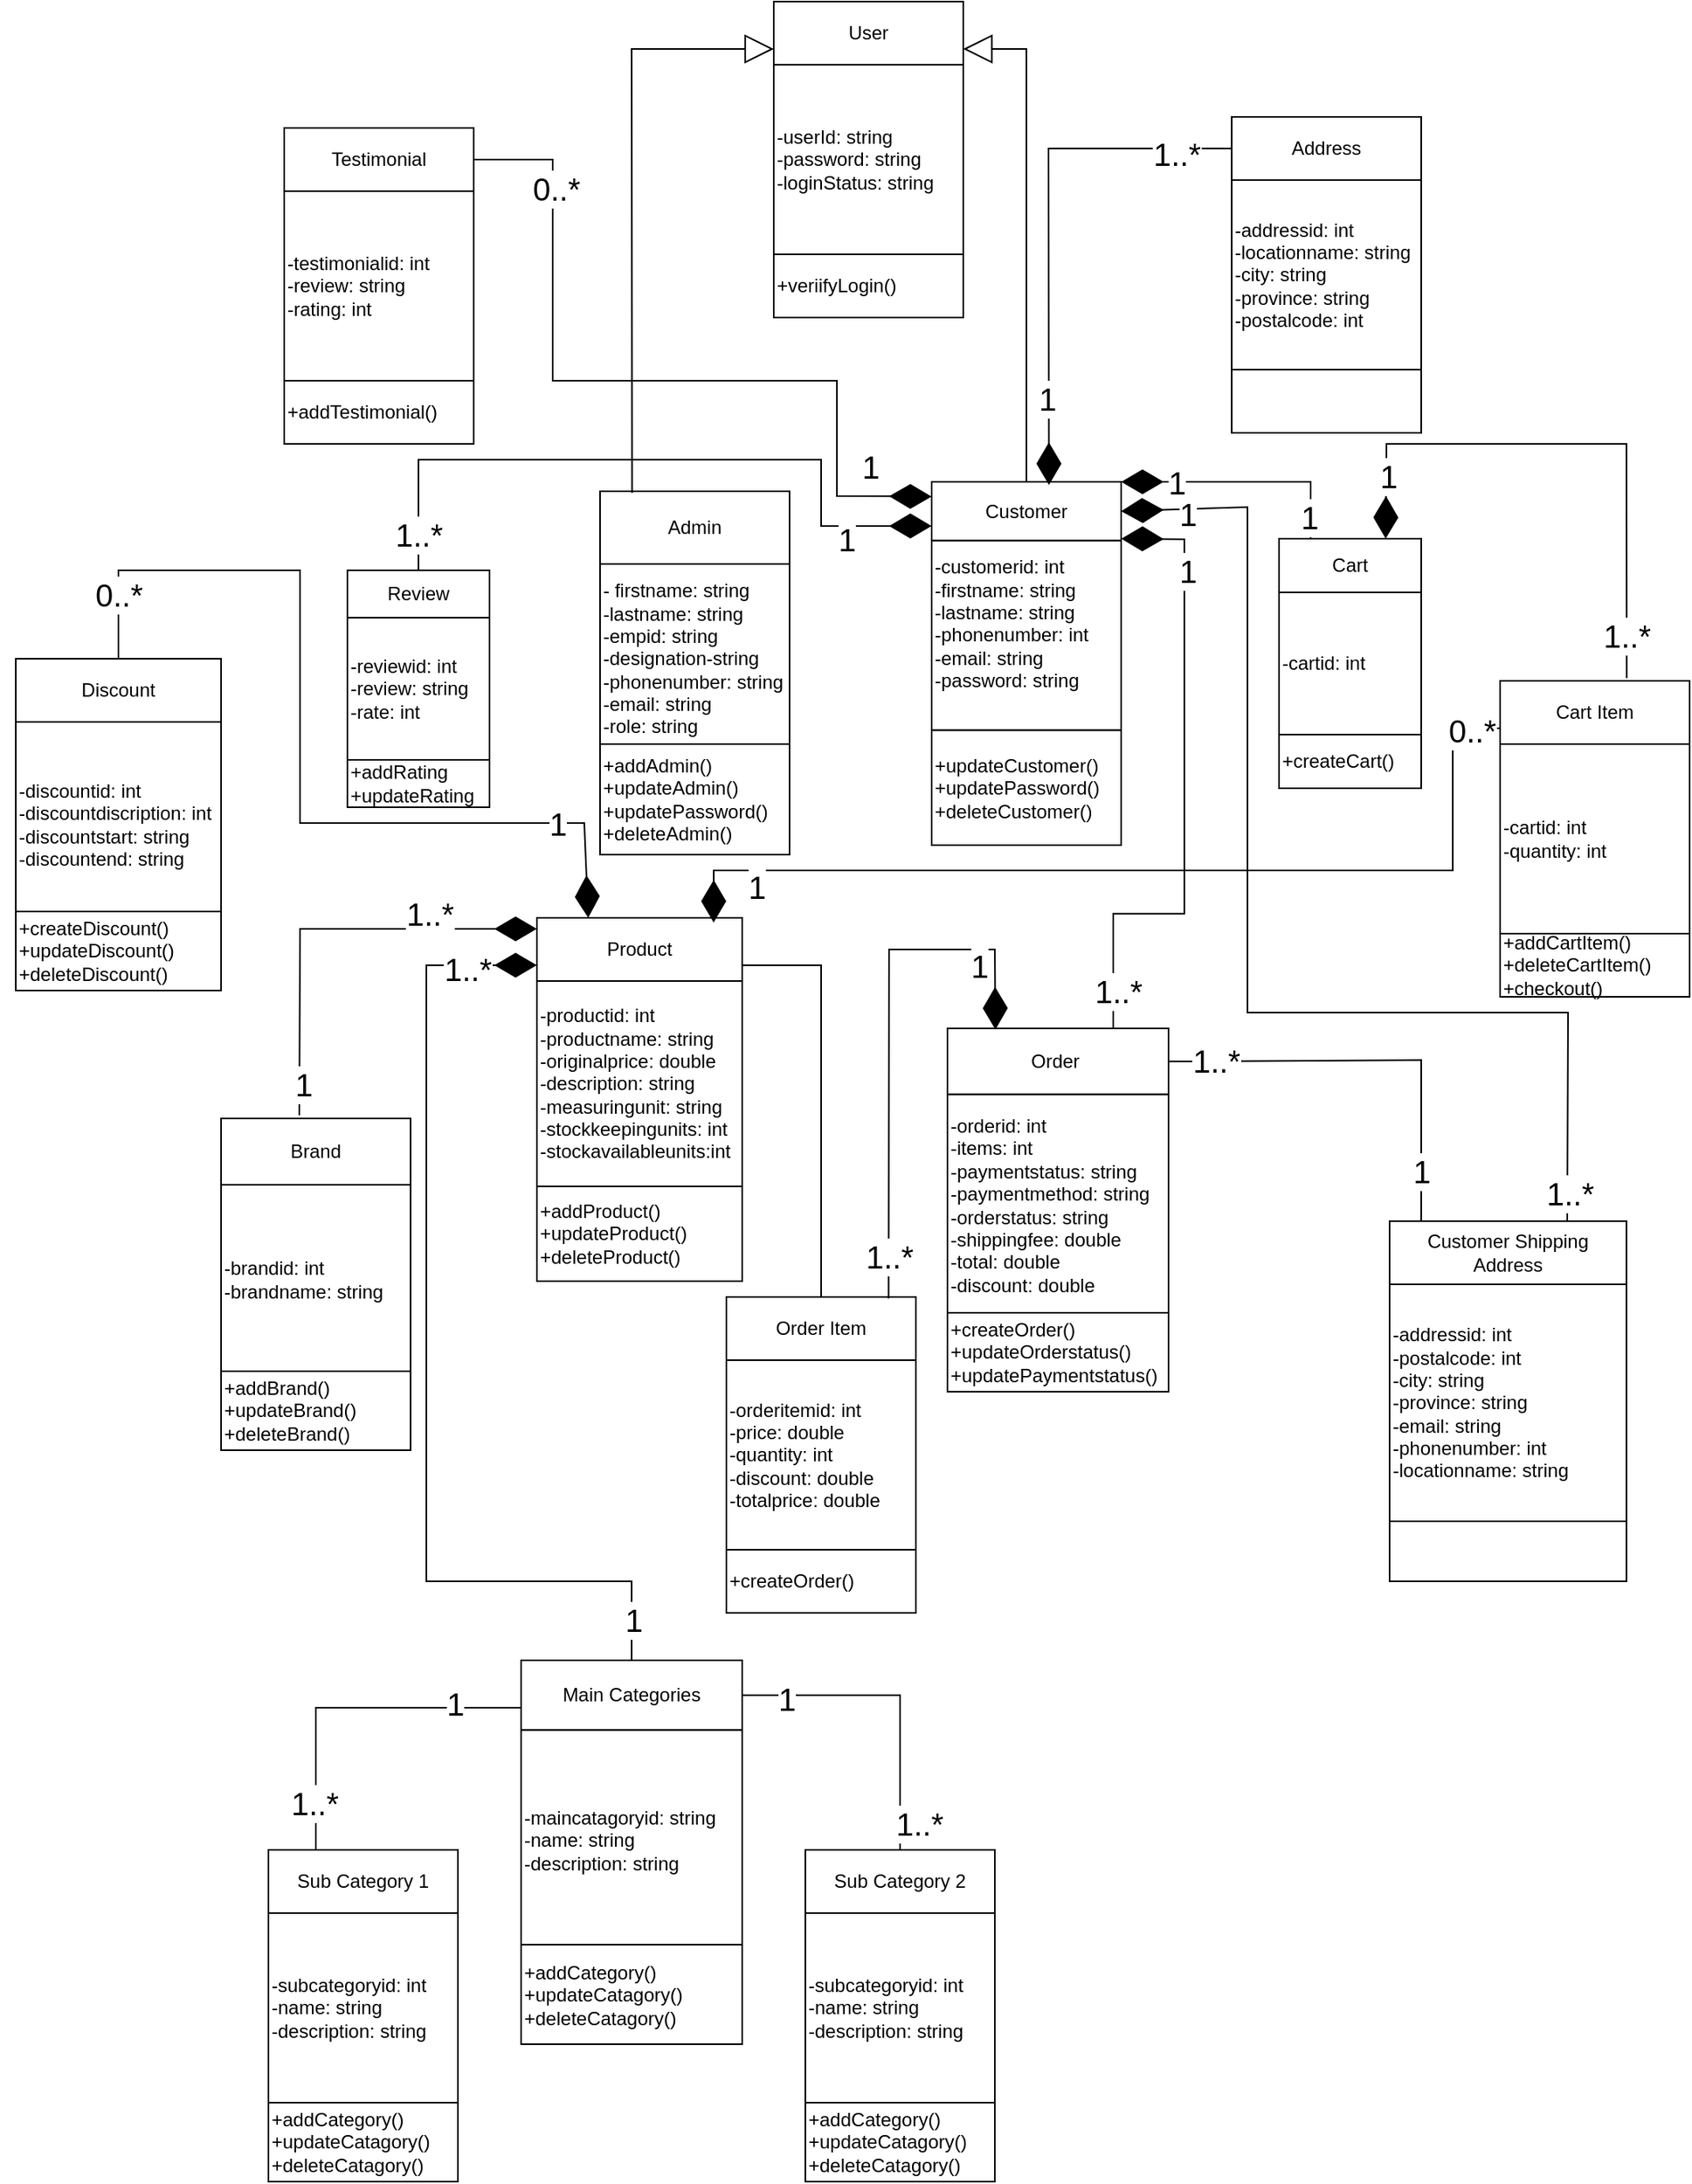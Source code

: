 <mxfile version="22.1.16" type="github">
  <diagram name="Page-1" id="pbrUZyzqcryHm647Kj-w">
    <mxGraphModel dx="2625" dy="1393" grid="1" gridSize="10" guides="1" tooltips="1" connect="1" arrows="1" fold="1" page="1" pageScale="1" pageWidth="1169" pageHeight="827" math="0" shadow="0">
      <root>
        <mxCell id="0" />
        <mxCell id="1" parent="0" />
        <mxCell id="W5Dr0Cx-YYXMBpmSqF3a-5" value="" style="group" parent="1" vertex="1" connectable="0">
          <mxGeometry x="430" y="430" width="120" height="230" as="geometry" />
        </mxCell>
        <mxCell id="W5Dr0Cx-YYXMBpmSqF3a-6" value="&lt;span style=&quot;background-color: initial;&quot;&gt;- firstname: string&lt;/span&gt;&lt;br&gt;&lt;span style=&quot;background-color: initial;&quot;&gt;-lastname: string&lt;/span&gt;&lt;br&gt;&lt;span style=&quot;background-color: initial;&quot;&gt;-empid: string&lt;/span&gt;&lt;br&gt;&lt;span style=&quot;background-color: initial;&quot;&gt;-designation-string&lt;/span&gt;&lt;br&gt;&lt;div style=&quot;&quot;&gt;&lt;span style=&quot;background-color: initial;&quot;&gt;-phonenumber: string&lt;/span&gt;&lt;/div&gt;&lt;div style=&quot;&quot;&gt;&lt;span style=&quot;background-color: initial;&quot;&gt;-email: string&lt;/span&gt;&lt;/div&gt;&lt;div style=&quot;&quot;&gt;-role: string&lt;/div&gt;" style="whiteSpace=wrap;html=1;aspect=fixed;align=left;" parent="W5Dr0Cx-YYXMBpmSqF3a-5" vertex="1">
          <mxGeometry y="46" width="120" height="120" as="geometry" />
        </mxCell>
        <mxCell id="W5Dr0Cx-YYXMBpmSqF3a-7" value="Admin" style="rounded=0;whiteSpace=wrap;html=1;" parent="W5Dr0Cx-YYXMBpmSqF3a-5" vertex="1">
          <mxGeometry width="120" height="46" as="geometry" />
        </mxCell>
        <mxCell id="W5Dr0Cx-YYXMBpmSqF3a-8" value="+addAdmin()&lt;br&gt;+updateAdmin()&lt;br&gt;+updatePassword()&lt;br&gt;+deleteAdmin()" style="rounded=0;whiteSpace=wrap;html=1;align=left;" parent="W5Dr0Cx-YYXMBpmSqF3a-5" vertex="1">
          <mxGeometry y="160" width="120" height="70" as="geometry" />
        </mxCell>
        <mxCell id="W5Dr0Cx-YYXMBpmSqF3a-18" value="" style="group" parent="1" vertex="1" connectable="0">
          <mxGeometry x="640" y="414" width="120" height="260" as="geometry" />
        </mxCell>
        <mxCell id="z4HKT7pxpoFISXS0gPSu-98" value="" style="edgeStyle=orthogonalEdgeStyle;rounded=0;orthogonalLoop=1;jettySize=auto;html=1;" parent="W5Dr0Cx-YYXMBpmSqF3a-18" source="W5Dr0Cx-YYXMBpmSqF3a-13" target="W5Dr0Cx-YYXMBpmSqF3a-14" edge="1">
          <mxGeometry relative="1" as="geometry" />
        </mxCell>
        <mxCell id="W5Dr0Cx-YYXMBpmSqF3a-13" value="Customer" style="rounded=0;whiteSpace=wrap;html=1;" parent="W5Dr0Cx-YYXMBpmSqF3a-18" vertex="1">
          <mxGeometry y="10" width="120" height="37.27" as="geometry" />
        </mxCell>
        <mxCell id="W5Dr0Cx-YYXMBpmSqF3a-14" value="-customerid: int&lt;br&gt;-firstname: string&lt;br style=&quot;border-color: var(--border-color);&quot;&gt;&lt;span style=&quot;border-color: var(--border-color); background-color: initial;&quot;&gt;-lastname: string&lt;br&gt;-phonenumber: int&lt;br&gt;-email: string&lt;br&gt;-password: string&lt;br&gt;&lt;br&gt;&lt;/span&gt;" style="whiteSpace=wrap;html=1;aspect=fixed;align=left;" parent="W5Dr0Cx-YYXMBpmSqF3a-18" vertex="1">
          <mxGeometry y="47.27" width="120" height="120" as="geometry" />
        </mxCell>
        <mxCell id="W5Dr0Cx-YYXMBpmSqF3a-15" value="+updateCustomer()&lt;br&gt;+updatePassword()&lt;br&gt;+deleteCustomer()&lt;br&gt;" style="rounded=0;whiteSpace=wrap;html=1;align=left;" parent="W5Dr0Cx-YYXMBpmSqF3a-18" vertex="1">
          <mxGeometry y="167.27" width="120" height="72.73" as="geometry" />
        </mxCell>
        <mxCell id="z4HKT7pxpoFISXS0gPSu-1" value="" style="group" parent="1" vertex="1" connectable="0">
          <mxGeometry x="540" y="120" width="120" height="200" as="geometry" />
        </mxCell>
        <mxCell id="W5Dr0Cx-YYXMBpmSqF3a-9" value="User" style="rounded=0;whiteSpace=wrap;html=1;" parent="z4HKT7pxpoFISXS0gPSu-1" vertex="1">
          <mxGeometry width="120" height="40" as="geometry" />
        </mxCell>
        <mxCell id="W5Dr0Cx-YYXMBpmSqF3a-10" value="-userId: string&lt;br&gt;-password: string&lt;br&gt;-loginStatus: string&lt;br&gt;" style="whiteSpace=wrap;html=1;aspect=fixed;align=left;" parent="z4HKT7pxpoFISXS0gPSu-1" vertex="1">
          <mxGeometry y="40" width="120" height="120" as="geometry" />
        </mxCell>
        <mxCell id="W5Dr0Cx-YYXMBpmSqF3a-11" value="+veriifyLogin()" style="rounded=0;whiteSpace=wrap;html=1;align=left;" parent="z4HKT7pxpoFISXS0gPSu-1" vertex="1">
          <mxGeometry y="160" width="120" height="40" as="geometry" />
        </mxCell>
        <mxCell id="z4HKT7pxpoFISXS0gPSu-6" value="" style="group" parent="1" vertex="1" connectable="0">
          <mxGeometry x="860" y="460" width="90" height="170" as="geometry" />
        </mxCell>
        <mxCell id="z4HKT7pxpoFISXS0gPSu-7" value="Cart" style="rounded=0;whiteSpace=wrap;html=1;" parent="z4HKT7pxpoFISXS0gPSu-6" vertex="1">
          <mxGeometry width="90" height="34" as="geometry" />
        </mxCell>
        <mxCell id="z4HKT7pxpoFISXS0gPSu-8" value="&lt;div style=&quot;&quot;&gt;&lt;span style=&quot;background-color: initial;&quot;&gt;-cartid: int&lt;/span&gt;&lt;/div&gt;" style="whiteSpace=wrap;html=1;aspect=fixed;align=left;" parent="z4HKT7pxpoFISXS0gPSu-6" vertex="1">
          <mxGeometry y="34" width="90" height="90" as="geometry" />
        </mxCell>
        <mxCell id="z4HKT7pxpoFISXS0gPSu-9" value="+createCart()" style="rounded=0;whiteSpace=wrap;html=1;align=left;" parent="z4HKT7pxpoFISXS0gPSu-6" vertex="1">
          <mxGeometry y="124" width="90" height="34" as="geometry" />
        </mxCell>
        <mxCell id="z4HKT7pxpoFISXS0gPSu-10" value="" style="group" parent="1" vertex="1" connectable="0">
          <mxGeometry x="820" y="180" width="160" height="213" as="geometry" />
        </mxCell>
        <mxCell id="z4HKT7pxpoFISXS0gPSu-11" value="Address" style="rounded=0;whiteSpace=wrap;html=1;" parent="z4HKT7pxpoFISXS0gPSu-10" vertex="1">
          <mxGeometry x="10" y="13" width="120" height="40" as="geometry" />
        </mxCell>
        <mxCell id="z4HKT7pxpoFISXS0gPSu-12" value="-addressid: int&lt;br&gt;-locationname: string&lt;br&gt;-city: string&lt;br&gt;-province: string&lt;br&gt;-postalcode: int" style="whiteSpace=wrap;html=1;aspect=fixed;align=left;" parent="z4HKT7pxpoFISXS0gPSu-10" vertex="1">
          <mxGeometry x="10" y="53" width="120" height="120" as="geometry" />
        </mxCell>
        <mxCell id="z4HKT7pxpoFISXS0gPSu-13" value="" style="rounded=0;whiteSpace=wrap;html=1;align=left;" parent="z4HKT7pxpoFISXS0gPSu-10" vertex="1">
          <mxGeometry x="10" y="173" width="120" height="40" as="geometry" />
        </mxCell>
        <mxCell id="z4HKT7pxpoFISXS0gPSu-14" value="" style="group" parent="1" vertex="1" connectable="0">
          <mxGeometry x="1000" y="550" width="120" height="200" as="geometry" />
        </mxCell>
        <mxCell id="z4HKT7pxpoFISXS0gPSu-15" value="Cart Item" style="rounded=0;whiteSpace=wrap;html=1;" parent="z4HKT7pxpoFISXS0gPSu-14" vertex="1">
          <mxGeometry width="120" height="40" as="geometry" />
        </mxCell>
        <mxCell id="z4HKT7pxpoFISXS0gPSu-16" value="-cartid: int&lt;br&gt;-quantity: int" style="whiteSpace=wrap;html=1;aspect=fixed;align=left;" parent="z4HKT7pxpoFISXS0gPSu-14" vertex="1">
          <mxGeometry y="40" width="120" height="120" as="geometry" />
        </mxCell>
        <mxCell id="z4HKT7pxpoFISXS0gPSu-17" value="+addCartItem()&lt;br&gt;+deleteCartItem()&lt;br&gt;+checkout()" style="rounded=0;whiteSpace=wrap;html=1;align=left;" parent="z4HKT7pxpoFISXS0gPSu-14" vertex="1">
          <mxGeometry y="160" width="120" height="40" as="geometry" />
        </mxCell>
        <mxCell id="z4HKT7pxpoFISXS0gPSu-22" value="" style="group" parent="1" vertex="1" connectable="0">
          <mxGeometry x="650" y="770" width="140" height="230" as="geometry" />
        </mxCell>
        <mxCell id="z4HKT7pxpoFISXS0gPSu-23" value="Order&amp;nbsp;" style="rounded=0;whiteSpace=wrap;html=1;" parent="z4HKT7pxpoFISXS0gPSu-22" vertex="1">
          <mxGeometry width="140" height="41.818" as="geometry" />
        </mxCell>
        <mxCell id="z4HKT7pxpoFISXS0gPSu-24" value="-orderid: int&lt;br&gt;-items: int&amp;nbsp;&lt;br&gt;-paymentstatus: string&lt;br&gt;-paymentmethod: string&lt;br&gt;-orderstatus: string&lt;br&gt;-shippingfee: double&lt;br&gt;-total: double&lt;br&gt;-discount: double" style="whiteSpace=wrap;html=1;aspect=fixed;align=left;" parent="z4HKT7pxpoFISXS0gPSu-22" vertex="1">
          <mxGeometry y="41.818" width="140" height="140" as="geometry" />
        </mxCell>
        <mxCell id="z4HKT7pxpoFISXS0gPSu-25" value="+createOrder()&lt;br&gt;+updateOrderstatus()&lt;br&gt;+updatePaymentstatus()" style="rounded=0;whiteSpace=wrap;html=1;align=left;" parent="z4HKT7pxpoFISXS0gPSu-22" vertex="1">
          <mxGeometry y="180" width="140" height="50" as="geometry" />
        </mxCell>
        <mxCell id="z4HKT7pxpoFISXS0gPSu-26" value="" style="group" parent="1" vertex="1" connectable="0">
          <mxGeometry x="230" y="200" width="120" height="200" as="geometry" />
        </mxCell>
        <mxCell id="z4HKT7pxpoFISXS0gPSu-27" value="Testimonial" style="rounded=0;whiteSpace=wrap;html=1;" parent="z4HKT7pxpoFISXS0gPSu-26" vertex="1">
          <mxGeometry width="120" height="40" as="geometry" />
        </mxCell>
        <mxCell id="z4HKT7pxpoFISXS0gPSu-28" value="-testimonialid: int&lt;br&gt;-review: string&lt;br&gt;-rating: int" style="whiteSpace=wrap;html=1;aspect=fixed;align=left;" parent="z4HKT7pxpoFISXS0gPSu-26" vertex="1">
          <mxGeometry y="40" width="120" height="120" as="geometry" />
        </mxCell>
        <mxCell id="z4HKT7pxpoFISXS0gPSu-29" value="+addTestimonial()" style="rounded=0;whiteSpace=wrap;html=1;align=left;" parent="z4HKT7pxpoFISXS0gPSu-26" vertex="1">
          <mxGeometry y="160" width="120" height="40" as="geometry" />
        </mxCell>
        <mxCell id="z4HKT7pxpoFISXS0gPSu-30" value="" style="group" parent="1" vertex="1" connectable="0">
          <mxGeometry x="50" y="540" width="140" height="210" as="geometry" />
        </mxCell>
        <mxCell id="RPt069_UbzQ32UbEMyP_-13" value="" style="group" vertex="1" connectable="0" parent="z4HKT7pxpoFISXS0gPSu-30">
          <mxGeometry x="10" y="-14" width="130" height="220" as="geometry" />
        </mxCell>
        <mxCell id="z4HKT7pxpoFISXS0gPSu-31" value="Discount" style="rounded=0;whiteSpace=wrap;html=1;" parent="RPt069_UbzQ32UbEMyP_-13" vertex="1">
          <mxGeometry y="10" width="130" height="40" as="geometry" />
        </mxCell>
        <mxCell id="z4HKT7pxpoFISXS0gPSu-32" value="-discountid: int&lt;br&gt;-discountdiscription: int&lt;br&gt;-discountstart: string&lt;br&gt;-discountend: string" style="whiteSpace=wrap;html=1;aspect=fixed;align=left;" parent="RPt069_UbzQ32UbEMyP_-13" vertex="1">
          <mxGeometry y="50" width="130" height="130" as="geometry" />
        </mxCell>
        <mxCell id="z4HKT7pxpoFISXS0gPSu-33" value="+createDiscount()&lt;br&gt;+updateDiscount()&lt;br&gt;+deleteDiscount()" style="rounded=0;whiteSpace=wrap;html=1;align=left;" parent="RPt069_UbzQ32UbEMyP_-13" vertex="1">
          <mxGeometry y="170" width="130" height="50" as="geometry" />
        </mxCell>
        <mxCell id="z4HKT7pxpoFISXS0gPSu-34" value="" style="group" parent="1" vertex="1" connectable="0">
          <mxGeometry x="190" y="827" width="120" height="210" as="geometry" />
        </mxCell>
        <mxCell id="z4HKT7pxpoFISXS0gPSu-35" value="Brand" style="rounded=0;whiteSpace=wrap;html=1;" parent="z4HKT7pxpoFISXS0gPSu-34" vertex="1">
          <mxGeometry width="120" height="42" as="geometry" />
        </mxCell>
        <mxCell id="z4HKT7pxpoFISXS0gPSu-36" value="-brandid: int&lt;br&gt;-brandname: string" style="whiteSpace=wrap;html=1;aspect=fixed;align=left;" parent="z4HKT7pxpoFISXS0gPSu-34" vertex="1">
          <mxGeometry y="42" width="120" height="120" as="geometry" />
        </mxCell>
        <mxCell id="z4HKT7pxpoFISXS0gPSu-37" value="+addBrand()&lt;br&gt;+updateBrand()&lt;br&gt;+deleteBrand()" style="rounded=0;whiteSpace=wrap;html=1;align=left;" parent="z4HKT7pxpoFISXS0gPSu-34" vertex="1">
          <mxGeometry y="160" width="120" height="50" as="geometry" />
        </mxCell>
        <mxCell id="z4HKT7pxpoFISXS0gPSu-40" value="" style="group" parent="1" vertex="1" connectable="0">
          <mxGeometry x="510" y="940" width="120" height="200" as="geometry" />
        </mxCell>
        <mxCell id="z4HKT7pxpoFISXS0gPSu-41" value="Order Item" style="rounded=0;whiteSpace=wrap;html=1;" parent="z4HKT7pxpoFISXS0gPSu-40" vertex="1">
          <mxGeometry width="120" height="40" as="geometry" />
        </mxCell>
        <mxCell id="z4HKT7pxpoFISXS0gPSu-42" value="-orderitemid: int&lt;br&gt;-price: double&lt;br&gt;-quantity: int&lt;br&gt;-discount: double&lt;br&gt;-totalprice: double&lt;br&gt;" style="whiteSpace=wrap;html=1;aspect=fixed;align=left;" parent="z4HKT7pxpoFISXS0gPSu-40" vertex="1">
          <mxGeometry y="40" width="120" height="120" as="geometry" />
        </mxCell>
        <mxCell id="z4HKT7pxpoFISXS0gPSu-43" value="+createOrder()" style="rounded=0;whiteSpace=wrap;html=1;align=left;" parent="z4HKT7pxpoFISXS0gPSu-40" vertex="1">
          <mxGeometry y="160" width="120" height="40" as="geometry" />
        </mxCell>
        <mxCell id="z4HKT7pxpoFISXS0gPSu-44" value="" style="group" parent="1" vertex="1" connectable="0">
          <mxGeometry x="260" y="460" width="120" height="200" as="geometry" />
        </mxCell>
        <mxCell id="z4HKT7pxpoFISXS0gPSu-45" value="Review" style="rounded=0;whiteSpace=wrap;html=1;" parent="z4HKT7pxpoFISXS0gPSu-44" vertex="1">
          <mxGeometry x="10" y="20" width="90" height="30" as="geometry" />
        </mxCell>
        <mxCell id="z4HKT7pxpoFISXS0gPSu-46" value="-reviewid: int&lt;br&gt;-review: string&lt;br&gt;-rate: int" style="whiteSpace=wrap;html=1;aspect=fixed;align=left;" parent="z4HKT7pxpoFISXS0gPSu-44" vertex="1">
          <mxGeometry x="10" y="50" width="90" height="90" as="geometry" />
        </mxCell>
        <mxCell id="z4HKT7pxpoFISXS0gPSu-47" value="+addRating&lt;br&gt;+updateRating" style="rounded=0;whiteSpace=wrap;html=1;align=left;" parent="z4HKT7pxpoFISXS0gPSu-44" vertex="1">
          <mxGeometry x="10" y="140" width="90" height="30" as="geometry" />
        </mxCell>
        <mxCell id="z4HKT7pxpoFISXS0gPSu-52" value="" style="group" parent="1" vertex="1" connectable="0">
          <mxGeometry x="220" y="1290" width="120" height="210" as="geometry" />
        </mxCell>
        <mxCell id="z4HKT7pxpoFISXS0gPSu-53" value="Sub Category 1" style="rounded=0;whiteSpace=wrap;html=1;" parent="z4HKT7pxpoFISXS0gPSu-52" vertex="1">
          <mxGeometry width="120" height="40" as="geometry" />
        </mxCell>
        <mxCell id="z4HKT7pxpoFISXS0gPSu-54" value="-subcategoryid: int&lt;br&gt;-name: string&lt;br&gt;-description: string" style="whiteSpace=wrap;html=1;aspect=fixed;align=left;" parent="z4HKT7pxpoFISXS0gPSu-52" vertex="1">
          <mxGeometry y="40" width="120" height="120" as="geometry" />
        </mxCell>
        <mxCell id="z4HKT7pxpoFISXS0gPSu-55" value="+addCategory()&lt;br style=&quot;border-color: var(--border-color);&quot;&gt;+updateCatagory()&lt;br style=&quot;border-color: var(--border-color);&quot;&gt;+deleteCatagory()" style="rounded=0;whiteSpace=wrap;html=1;align=left;" parent="z4HKT7pxpoFISXS0gPSu-52" vertex="1">
          <mxGeometry y="160" width="120" height="50" as="geometry" />
        </mxCell>
        <mxCell id="z4HKT7pxpoFISXS0gPSu-56" value="" style="group" parent="1" vertex="1" connectable="0">
          <mxGeometry x="560" y="1290" width="120" height="210" as="geometry" />
        </mxCell>
        <mxCell id="z4HKT7pxpoFISXS0gPSu-57" value="Sub Category 2" style="rounded=0;whiteSpace=wrap;html=1;" parent="z4HKT7pxpoFISXS0gPSu-56" vertex="1">
          <mxGeometry width="120" height="40" as="geometry" />
        </mxCell>
        <mxCell id="z4HKT7pxpoFISXS0gPSu-58" value="-subcategoryid: int&lt;br&gt;-name: string&lt;br&gt;-description: string" style="whiteSpace=wrap;html=1;aspect=fixed;align=left;" parent="z4HKT7pxpoFISXS0gPSu-56" vertex="1">
          <mxGeometry y="40" width="120" height="120" as="geometry" />
        </mxCell>
        <mxCell id="z4HKT7pxpoFISXS0gPSu-59" value="+addCategory()&lt;br style=&quot;border-color: var(--border-color);&quot;&gt;+updateCatagory()&lt;br style=&quot;border-color: var(--border-color);&quot;&gt;+deleteCatagory()" style="rounded=0;whiteSpace=wrap;html=1;align=left;" parent="z4HKT7pxpoFISXS0gPSu-56" vertex="1">
          <mxGeometry y="160" width="120" height="50" as="geometry" />
        </mxCell>
        <mxCell id="z4HKT7pxpoFISXS0gPSu-61" value="" style="group" parent="1" vertex="1" connectable="0">
          <mxGeometry x="380" y="1170" width="140" height="243" as="geometry" />
        </mxCell>
        <mxCell id="z4HKT7pxpoFISXS0gPSu-18" value="" style="group" parent="z4HKT7pxpoFISXS0gPSu-61" vertex="1" connectable="0">
          <mxGeometry width="140" height="220.909" as="geometry" />
        </mxCell>
        <mxCell id="z4HKT7pxpoFISXS0gPSu-19" value="Main Categories" style="rounded=0;whiteSpace=wrap;html=1;" parent="z4HKT7pxpoFISXS0gPSu-18" vertex="1">
          <mxGeometry width="140" height="44.182" as="geometry" />
        </mxCell>
        <mxCell id="z4HKT7pxpoFISXS0gPSu-20" value="-maincatagoryid: string&lt;br&gt;-name: string&lt;br&gt;-description: string&lt;br&gt;" style="whiteSpace=wrap;html=1;aspect=fixed;align=left;" parent="z4HKT7pxpoFISXS0gPSu-18" vertex="1">
          <mxGeometry y="44.182" width="140" height="140" as="geometry" />
        </mxCell>
        <mxCell id="z4HKT7pxpoFISXS0gPSu-21" value="+addCategory()&lt;br&gt;+updateCatagory()&lt;br&gt;+deleteCatagory()&lt;br&gt;" style="rounded=0;whiteSpace=wrap;html=1;align=left;" parent="z4HKT7pxpoFISXS0gPSu-61" vertex="1">
          <mxGeometry y="180" width="140" height="63" as="geometry" />
        </mxCell>
        <mxCell id="z4HKT7pxpoFISXS0gPSu-71" style="edgeStyle=orthogonalEdgeStyle;rounded=0;orthogonalLoop=1;jettySize=auto;html=1;endArrow=none;endFill=0;entryX=0.143;entryY=0.005;entryDx=0;entryDy=0;entryPerimeter=0;exitX=1;exitY=0.5;exitDx=0;exitDy=0;" parent="1" source="z4HKT7pxpoFISXS0gPSu-23" target="z4HKT7pxpoFISXS0gPSu-49" edge="1">
          <mxGeometry relative="1" as="geometry">
            <mxPoint x="949.93" y="801.98" as="targetPoint" />
            <Array as="points">
              <mxPoint x="810" y="791" />
              <mxPoint x="950" y="790" />
              <mxPoint x="950" y="852" />
            </Array>
            <mxPoint x="852.38" y="949.98" as="sourcePoint" />
          </mxGeometry>
        </mxCell>
        <mxCell id="z4HKT7pxpoFISXS0gPSu-72" value="1&lt;br style=&quot;font-size: 20px;&quot;&gt;" style="edgeLabel;html=1;align=center;verticalAlign=middle;resizable=0;points=[];fontSize=20;" parent="z4HKT7pxpoFISXS0gPSu-71" vertex="1" connectable="0">
          <mxGeometry x="0.78" y="1" relative="1" as="geometry">
            <mxPoint x="-1" y="-5" as="offset" />
          </mxGeometry>
        </mxCell>
        <mxCell id="z4HKT7pxpoFISXS0gPSu-73" value="1..*" style="edgeLabel;html=1;align=center;verticalAlign=middle;resizable=0;points=[];fontSize=20;" parent="z4HKT7pxpoFISXS0gPSu-71" vertex="1" connectable="0">
          <mxGeometry x="-0.863" y="-3" relative="1" as="geometry">
            <mxPoint x="12" y="-4" as="offset" />
          </mxGeometry>
        </mxCell>
        <mxCell id="z4HKT7pxpoFISXS0gPSu-97" style="edgeStyle=orthogonalEdgeStyle;rounded=0;orthogonalLoop=1;jettySize=auto;html=1;exitX=1;exitY=0.75;exitDx=0;exitDy=0;endArrow=none;endFill=0;" parent="1" source="z4HKT7pxpoFISXS0gPSu-3" edge="1">
          <mxGeometry relative="1" as="geometry">
            <mxPoint x="570" y="940" as="targetPoint" />
            <Array as="points">
              <mxPoint x="570" y="730" />
              <mxPoint x="570" y="940" />
            </Array>
            <mxPoint x="575.0" y="730" as="sourcePoint" />
          </mxGeometry>
        </mxCell>
        <mxCell id="Sytoz9CnoV00gl69yHPn-4" value="" style="group" parent="1" vertex="1" connectable="0">
          <mxGeometry x="930" y="890" width="150" height="230" as="geometry" />
        </mxCell>
        <mxCell id="z4HKT7pxpoFISXS0gPSu-89" value="" style="group" parent="Sytoz9CnoV00gl69yHPn-4" vertex="1" connectable="0">
          <mxGeometry width="150" height="230" as="geometry" />
        </mxCell>
        <mxCell id="z4HKT7pxpoFISXS0gPSu-51" value="" style="rounded=0;whiteSpace=wrap;html=1;align=left;" parent="z4HKT7pxpoFISXS0gPSu-89" vertex="1">
          <mxGeometry y="190" width="150" height="40" as="geometry" />
        </mxCell>
        <mxCell id="z4HKT7pxpoFISXS0gPSu-48" value="" style="group" parent="Sytoz9CnoV00gl69yHPn-4" vertex="1" connectable="0">
          <mxGeometry y="2" width="150" height="200" as="geometry" />
        </mxCell>
        <mxCell id="z4HKT7pxpoFISXS0gPSu-87" style="edgeStyle=orthogonalEdgeStyle;rounded=0;orthogonalLoop=1;jettySize=auto;html=1;" parent="z4HKT7pxpoFISXS0gPSu-48" source="z4HKT7pxpoFISXS0gPSu-49" target="z4HKT7pxpoFISXS0gPSu-50" edge="1">
          <mxGeometry relative="1" as="geometry" />
        </mxCell>
        <mxCell id="z4HKT7pxpoFISXS0gPSu-49" value="Customer Shipping&lt;br&gt;Address" style="rounded=0;whiteSpace=wrap;html=1;" parent="z4HKT7pxpoFISXS0gPSu-48" vertex="1">
          <mxGeometry width="150" height="40" as="geometry" />
        </mxCell>
        <mxCell id="z4HKT7pxpoFISXS0gPSu-50" value="-addressid: int&lt;br&gt;-postalcode: int&lt;br&gt;-city: string&lt;br&gt;-province: string&lt;br&gt;-email: string&lt;br&gt;-phonenumber: int&lt;br&gt;-locationname: string" style="whiteSpace=wrap;html=1;aspect=fixed;align=left;" parent="z4HKT7pxpoFISXS0gPSu-48" vertex="1">
          <mxGeometry y="40" width="150" height="150" as="geometry" />
        </mxCell>
        <mxCell id="RPt069_UbzQ32UbEMyP_-5" style="edgeStyle=orthogonalEdgeStyle;rounded=0;orthogonalLoop=1;jettySize=auto;html=1;exitX=0.5;exitY=0;exitDx=0;exitDy=0;entryX=1;entryY=0.5;entryDx=0;entryDy=0;endArrow=none;endFill=0;" edge="1" parent="1" source="z4HKT7pxpoFISXS0gPSu-57" target="z4HKT7pxpoFISXS0gPSu-19">
          <mxGeometry relative="1" as="geometry" />
        </mxCell>
        <mxCell id="RPt069_UbzQ32UbEMyP_-7" value="1..*" style="edgeLabel;html=1;align=center;verticalAlign=middle;resizable=0;points=[];fontSize=20;" vertex="1" connectable="0" parent="RPt069_UbzQ32UbEMyP_-5">
          <mxGeometry x="-0.822" y="2" relative="1" as="geometry">
            <mxPoint x="14" as="offset" />
          </mxGeometry>
        </mxCell>
        <mxCell id="RPt069_UbzQ32UbEMyP_-8" value="1" style="edgeLabel;html=1;align=center;verticalAlign=middle;resizable=0;points=[];fontSize=20;" vertex="1" connectable="0" parent="RPt069_UbzQ32UbEMyP_-5">
          <mxGeometry x="0.875" y="2" relative="1" as="geometry">
            <mxPoint x="15" as="offset" />
          </mxGeometry>
        </mxCell>
        <mxCell id="RPt069_UbzQ32UbEMyP_-6" style="edgeStyle=orthogonalEdgeStyle;rounded=0;orthogonalLoop=1;jettySize=auto;html=1;entryX=0.25;entryY=0;entryDx=0;entryDy=0;endArrow=none;endFill=0;" edge="1" parent="1" target="z4HKT7pxpoFISXS0gPSu-53">
          <mxGeometry relative="1" as="geometry">
            <mxPoint x="380" y="1200" as="sourcePoint" />
            <Array as="points">
              <mxPoint x="380" y="1200" />
              <mxPoint x="250" y="1200" />
            </Array>
          </mxGeometry>
        </mxCell>
        <mxCell id="RPt069_UbzQ32UbEMyP_-9" value="&lt;span style=&quot;font-size: 20px;&quot;&gt;&lt;br&gt;&lt;/span&gt;" style="edgeLabel;html=1;align=center;verticalAlign=middle;resizable=0;points=[];" vertex="1" connectable="0" parent="RPt069_UbzQ32UbEMyP_-6">
          <mxGeometry x="-0.822" relative="1" as="geometry">
            <mxPoint as="offset" />
          </mxGeometry>
        </mxCell>
        <mxCell id="RPt069_UbzQ32UbEMyP_-10" value="&lt;br&gt;" style="edgeLabel;html=1;align=center;verticalAlign=middle;resizable=0;points=[];" vertex="1" connectable="0" parent="RPt069_UbzQ32UbEMyP_-6">
          <mxGeometry x="-0.8" y="-1" relative="1" as="geometry">
            <mxPoint as="offset" />
          </mxGeometry>
        </mxCell>
        <mxCell id="RPt069_UbzQ32UbEMyP_-11" value="1" style="edgeLabel;html=1;align=center;verticalAlign=middle;resizable=0;points=[];fontSize=20;" vertex="1" connectable="0" parent="RPt069_UbzQ32UbEMyP_-6">
          <mxGeometry x="-0.793" y="-3" relative="1" as="geometry">
            <mxPoint x="-19" as="offset" />
          </mxGeometry>
        </mxCell>
        <mxCell id="RPt069_UbzQ32UbEMyP_-12" value="1..*" style="edgeLabel;html=1;align=center;verticalAlign=middle;resizable=0;points=[];fontSize=20;" vertex="1" connectable="0" parent="RPt069_UbzQ32UbEMyP_-6">
          <mxGeometry x="0.878" y="-1" relative="1" as="geometry">
            <mxPoint y="-17" as="offset" />
          </mxGeometry>
        </mxCell>
        <mxCell id="RPt069_UbzQ32UbEMyP_-14" value="" style="group" vertex="1" connectable="0" parent="1">
          <mxGeometry x="390" y="700" width="130" height="230" as="geometry" />
        </mxCell>
        <mxCell id="z4HKT7pxpoFISXS0gPSu-2" value="" style="group" parent="RPt069_UbzQ32UbEMyP_-14" vertex="1" connectable="0">
          <mxGeometry width="130" height="230" as="geometry" />
        </mxCell>
        <mxCell id="z4HKT7pxpoFISXS0gPSu-3" value="Product" style="rounded=0;whiteSpace=wrap;html=1;" parent="z4HKT7pxpoFISXS0gPSu-2" vertex="1">
          <mxGeometry width="130" height="40" as="geometry" />
        </mxCell>
        <mxCell id="z4HKT7pxpoFISXS0gPSu-4" value="-productid: int&lt;br&gt;-productname: string&lt;br&gt;-originalprice: double&lt;br&gt;-description: string&lt;br&gt;-measuringunit: string&lt;br&gt;-stockkeepingunits: int&lt;br&gt;-stockavailableunits:int" style="whiteSpace=wrap;html=1;aspect=fixed;align=left;" parent="z4HKT7pxpoFISXS0gPSu-2" vertex="1">
          <mxGeometry y="40" width="130" height="130" as="geometry" />
        </mxCell>
        <mxCell id="z4HKT7pxpoFISXS0gPSu-5" value="+addProduct()&lt;br&gt;+updateProduct()&lt;br&gt;+deleteProduct()&lt;br&gt;" style="rounded=0;whiteSpace=wrap;html=1;align=left;" parent="z4HKT7pxpoFISXS0gPSu-2" vertex="1">
          <mxGeometry y="170" width="130" height="60" as="geometry" />
        </mxCell>
        <mxCell id="RPt069_UbzQ32UbEMyP_-21" value="" style="endArrow=diamondThin;endFill=1;endSize=24;html=1;rounded=0;entryX=0.75;entryY=0;entryDx=0;entryDy=0;exitX=0.668;exitY=-0.045;exitDx=0;exitDy=0;exitPerimeter=0;" edge="1" parent="1" source="z4HKT7pxpoFISXS0gPSu-15" target="z4HKT7pxpoFISXS0gPSu-7">
          <mxGeometry width="160" relative="1" as="geometry">
            <mxPoint x="970" y="414" as="sourcePoint" />
            <mxPoint x="1130" y="414" as="targetPoint" />
            <Array as="points">
              <mxPoint x="1080" y="400" />
              <mxPoint x="1000" y="400" />
              <mxPoint x="928" y="400" />
            </Array>
          </mxGeometry>
        </mxCell>
        <mxCell id="RPt069_UbzQ32UbEMyP_-30" value="1..*" style="edgeLabel;html=1;align=center;verticalAlign=middle;resizable=0;points=[];fontSize=20;" vertex="1" connectable="0" parent="RPt069_UbzQ32UbEMyP_-21">
          <mxGeometry x="-0.856" relative="1" as="geometry">
            <mxPoint y="-1" as="offset" />
          </mxGeometry>
        </mxCell>
        <mxCell id="RPt069_UbzQ32UbEMyP_-31" value="1" style="edgeLabel;html=1;align=center;verticalAlign=middle;resizable=0;points=[];" vertex="1" connectable="0" parent="RPt069_UbzQ32UbEMyP_-21">
          <mxGeometry x="0.787" y="1" relative="1" as="geometry">
            <mxPoint as="offset" />
          </mxGeometry>
        </mxCell>
        <mxCell id="RPt069_UbzQ32UbEMyP_-32" value="&lt;font style=&quot;font-size: 20px;&quot;&gt;1&lt;br&gt;&lt;/font&gt;" style="edgeLabel;html=1;align=center;verticalAlign=middle;resizable=0;points=[];" vertex="1" connectable="0" parent="RPt069_UbzQ32UbEMyP_-21">
          <mxGeometry x="0.776" y="1" relative="1" as="geometry">
            <mxPoint as="offset" />
          </mxGeometry>
        </mxCell>
        <mxCell id="RPt069_UbzQ32UbEMyP_-24" value="" style="endArrow=diamondThin;endFill=1;endSize=24;html=1;rounded=0;entryX=0.217;entryY=0.017;entryDx=0;entryDy=0;exitX=0.856;exitY=0.025;exitDx=0;exitDy=0;exitPerimeter=0;entryPerimeter=0;" edge="1" parent="1" source="z4HKT7pxpoFISXS0gPSu-41" target="z4HKT7pxpoFISXS0gPSu-23">
          <mxGeometry width="160" relative="1" as="geometry">
            <mxPoint x="620" y="890" as="sourcePoint" />
            <mxPoint x="780" y="890" as="targetPoint" />
            <Array as="points">
              <mxPoint x="613" y="720" />
              <mxPoint x="680" y="720" />
            </Array>
          </mxGeometry>
        </mxCell>
        <mxCell id="RPt069_UbzQ32UbEMyP_-38" value="1..*" style="edgeLabel;html=1;align=center;verticalAlign=middle;resizable=0;points=[];fontSize=20;" vertex="1" connectable="0" parent="RPt069_UbzQ32UbEMyP_-24">
          <mxGeometry x="-0.837" relative="1" as="geometry">
            <mxPoint as="offset" />
          </mxGeometry>
        </mxCell>
        <mxCell id="RPt069_UbzQ32UbEMyP_-39" value="1" style="edgeLabel;html=1;align=center;verticalAlign=middle;resizable=0;points=[];fontSize=20;" vertex="1" connectable="0" parent="RPt069_UbzQ32UbEMyP_-24">
          <mxGeometry x="0.798" y="2" relative="1" as="geometry">
            <mxPoint x="-12" y="-7" as="offset" />
          </mxGeometry>
        </mxCell>
        <mxCell id="RPt069_UbzQ32UbEMyP_-26" value="" style="endArrow=diamondThin;endFill=1;endSize=24;html=1;rounded=0;entryX=0;entryY=0.5;entryDx=0;entryDy=0;exitX=0.413;exitY=-0.049;exitDx=0;exitDy=0;exitPerimeter=0;" edge="1" parent="1" source="z4HKT7pxpoFISXS0gPSu-35">
          <mxGeometry width="160" relative="1" as="geometry">
            <mxPoint x="240" y="827" as="sourcePoint" />
            <mxPoint x="390" y="707" as="targetPoint" />
            <Array as="points">
              <mxPoint x="240" y="707" />
            </Array>
          </mxGeometry>
        </mxCell>
        <mxCell id="RPt069_UbzQ32UbEMyP_-27" value="1" style="edgeLabel;html=1;align=center;verticalAlign=middle;resizable=0;points=[];fontSize=20;" vertex="1" connectable="0" parent="RPt069_UbzQ32UbEMyP_-26">
          <mxGeometry x="-0.852" y="-2" relative="1" as="geometry">
            <mxPoint as="offset" />
          </mxGeometry>
        </mxCell>
        <mxCell id="RPt069_UbzQ32UbEMyP_-28" value="1..*" style="edgeLabel;html=1;align=center;verticalAlign=middle;resizable=0;points=[];fontSize=20;" vertex="1" connectable="0" parent="RPt069_UbzQ32UbEMyP_-26">
          <mxGeometry x="0.494" y="2" relative="1" as="geometry">
            <mxPoint y="-8" as="offset" />
          </mxGeometry>
        </mxCell>
        <mxCell id="RPt069_UbzQ32UbEMyP_-29" value="" style="endArrow=diamondThin;endFill=1;endSize=24;html=1;rounded=0;entryX=1;entryY=0.5;entryDx=0;entryDy=0;exitX=0.75;exitY=0;exitDx=0;exitDy=0;" edge="1" parent="1" source="z4HKT7pxpoFISXS0gPSu-23">
          <mxGeometry width="160" relative="1" as="geometry">
            <mxPoint x="755" y="787.36" as="sourcePoint" />
            <mxPoint x="760" y="459.995" as="targetPoint" />
            <Array as="points">
              <mxPoint x="755" y="697.36" />
              <mxPoint x="800" y="697.36" />
              <mxPoint x="800" y="460.36" />
            </Array>
          </mxGeometry>
        </mxCell>
        <mxCell id="RPt069_UbzQ32UbEMyP_-36" value="1" style="edgeLabel;html=1;align=center;verticalAlign=middle;resizable=0;points=[];fontSize=20;" vertex="1" connectable="0" parent="RPt069_UbzQ32UbEMyP_-29">
          <mxGeometry x="0.7" y="-2" relative="1" as="geometry">
            <mxPoint as="offset" />
          </mxGeometry>
        </mxCell>
        <mxCell id="RPt069_UbzQ32UbEMyP_-37" value="1..*" style="edgeLabel;html=1;align=center;verticalAlign=middle;resizable=0;points=[];fontSize=20;" vertex="1" connectable="0" parent="RPt069_UbzQ32UbEMyP_-29">
          <mxGeometry x="-0.877" y="-3" relative="1" as="geometry">
            <mxPoint as="offset" />
          </mxGeometry>
        </mxCell>
        <mxCell id="RPt069_UbzQ32UbEMyP_-33" value="" style="endArrow=diamondThin;endFill=1;endSize=24;html=1;rounded=0;entryX=1;entryY=0.5;entryDx=0;entryDy=0;exitX=0.75;exitY=0;exitDx=0;exitDy=0;" edge="1" parent="1" source="z4HKT7pxpoFISXS0gPSu-49" target="W5Dr0Cx-YYXMBpmSqF3a-13">
          <mxGeometry width="160" relative="1" as="geometry">
            <mxPoint x="960" y="330" as="sourcePoint" />
            <mxPoint x="1120" y="330" as="targetPoint" />
            <Array as="points">
              <mxPoint x="1043" y="760" />
              <mxPoint x="840" y="760" />
              <mxPoint x="840" y="440" />
            </Array>
          </mxGeometry>
        </mxCell>
        <mxCell id="RPt069_UbzQ32UbEMyP_-34" value="1" style="edgeLabel;html=1;align=center;verticalAlign=middle;resizable=0;points=[];fontSize=20;" vertex="1" connectable="0" parent="RPt069_UbzQ32UbEMyP_-33">
          <mxGeometry x="0.885" y="3" relative="1" as="geometry">
            <mxPoint as="offset" />
          </mxGeometry>
        </mxCell>
        <mxCell id="RPt069_UbzQ32UbEMyP_-35" value="1..*" style="edgeLabel;html=1;align=center;verticalAlign=middle;resizable=0;points=[];fontSize=20;" vertex="1" connectable="0" parent="RPt069_UbzQ32UbEMyP_-33">
          <mxGeometry x="-0.949" y="-1" relative="1" as="geometry">
            <mxPoint as="offset" />
          </mxGeometry>
        </mxCell>
        <mxCell id="RPt069_UbzQ32UbEMyP_-40" value="" style="endArrow=diamondThin;endFill=1;endSize=24;html=1;rounded=0;entryX=0.25;entryY=0;entryDx=0;entryDy=0;exitX=0.5;exitY=0;exitDx=0;exitDy=0;" edge="1" parent="1" source="z4HKT7pxpoFISXS0gPSu-31" target="z4HKT7pxpoFISXS0gPSu-3">
          <mxGeometry width="160" relative="1" as="geometry">
            <mxPoint x="340" y="440" as="sourcePoint" />
            <mxPoint x="400" y="544.44" as="targetPoint" />
            <Array as="points">
              <mxPoint x="125" y="480" />
              <mxPoint x="240" y="480" />
              <mxPoint x="240" y="540" />
              <mxPoint x="240" y="600" />
              <mxPoint x="240" y="640" />
              <mxPoint x="420" y="640" />
            </Array>
          </mxGeometry>
        </mxCell>
        <mxCell id="RPt069_UbzQ32UbEMyP_-41" value="1" style="edgeLabel;html=1;align=center;verticalAlign=middle;resizable=0;points=[];fontSize=20;" vertex="1" connectable="0" parent="RPt069_UbzQ32UbEMyP_-40">
          <mxGeometry x="0.731" relative="1" as="geometry">
            <mxPoint as="offset" />
          </mxGeometry>
        </mxCell>
        <mxCell id="RPt069_UbzQ32UbEMyP_-42" value="0..*" style="edgeLabel;html=1;align=center;verticalAlign=middle;resizable=0;points=[];fontSize=20;" vertex="1" connectable="0" parent="RPt069_UbzQ32UbEMyP_-40">
          <mxGeometry x="-0.855" relative="1" as="geometry">
            <mxPoint as="offset" />
          </mxGeometry>
        </mxCell>
        <mxCell id="RPt069_UbzQ32UbEMyP_-44" value="" style="endArrow=diamondThin;endFill=1;endSize=24;html=1;rounded=0;exitX=1;exitY=0.5;exitDx=0;exitDy=0;entryX=0;entryY=0.25;entryDx=0;entryDy=0;" edge="1" parent="1" source="z4HKT7pxpoFISXS0gPSu-27" target="W5Dr0Cx-YYXMBpmSqF3a-13">
          <mxGeometry width="160" relative="1" as="geometry">
            <mxPoint x="540" y="433" as="sourcePoint" />
            <mxPoint x="640" y="450" as="targetPoint" />
            <Array as="points">
              <mxPoint x="400" y="220" />
              <mxPoint x="400" y="360" />
              <mxPoint x="580" y="360" />
              <mxPoint x="580" y="433" />
            </Array>
          </mxGeometry>
        </mxCell>
        <mxCell id="RPt069_UbzQ32UbEMyP_-46" value="1" style="edgeLabel;html=1;align=center;verticalAlign=middle;resizable=0;points=[];fontSize=20;" vertex="1" connectable="0" parent="RPt069_UbzQ32UbEMyP_-44">
          <mxGeometry x="0.226" y="-3" relative="1" as="geometry">
            <mxPoint x="82" y="51" as="offset" />
          </mxGeometry>
        </mxCell>
        <mxCell id="RPt069_UbzQ32UbEMyP_-47" value="0..*" style="edgeLabel;html=1;align=center;verticalAlign=middle;resizable=0;points=[];fontSize=20;" vertex="1" connectable="0" parent="RPt069_UbzQ32UbEMyP_-44">
          <mxGeometry x="-0.729" y="2" relative="1" as="geometry">
            <mxPoint as="offset" />
          </mxGeometry>
        </mxCell>
        <mxCell id="RPt069_UbzQ32UbEMyP_-49" value="" style="endArrow=diamondThin;endFill=1;endSize=24;html=1;rounded=0;exitX=0.5;exitY=0;exitDx=0;exitDy=0;entryX=0;entryY=0.75;entryDx=0;entryDy=0;" edge="1" parent="1" source="z4HKT7pxpoFISXS0gPSu-45" target="W5Dr0Cx-YYXMBpmSqF3a-13">
          <mxGeometry width="160" relative="1" as="geometry">
            <mxPoint x="470" y="430" as="sourcePoint" />
            <mxPoint x="680" y="420" as="targetPoint" />
            <Array as="points">
              <mxPoint x="315" y="410" />
              <mxPoint x="490" y="410" />
              <mxPoint x="570" y="410" />
              <mxPoint x="570" y="452" />
            </Array>
          </mxGeometry>
        </mxCell>
        <mxCell id="RPt069_UbzQ32UbEMyP_-60" value="1" style="edgeLabel;html=1;align=center;verticalAlign=middle;resizable=0;points=[];fontSize=20;" vertex="1" connectable="0" parent="RPt069_UbzQ32UbEMyP_-49">
          <mxGeometry x="0.782" y="1" relative="1" as="geometry">
            <mxPoint x="-7" y="9" as="offset" />
          </mxGeometry>
        </mxCell>
        <mxCell id="RPt069_UbzQ32UbEMyP_-61" value="1..*" style="edgeLabel;html=1;align=center;verticalAlign=middle;resizable=0;points=[];fontSize=20;" vertex="1" connectable="0" parent="RPt069_UbzQ32UbEMyP_-49">
          <mxGeometry x="-0.895" relative="1" as="geometry">
            <mxPoint as="offset" />
          </mxGeometry>
        </mxCell>
        <mxCell id="RPt069_UbzQ32UbEMyP_-51" value="" style="endArrow=block;endSize=16;endFill=0;html=1;rounded=0;exitX=0.169;exitY=0.022;exitDx=0;exitDy=0;exitPerimeter=0;" edge="1" parent="1" source="W5Dr0Cx-YYXMBpmSqF3a-7">
          <mxGeometry width="160" relative="1" as="geometry">
            <mxPoint x="460" y="430" as="sourcePoint" />
            <mxPoint x="540" y="150" as="targetPoint" />
            <Array as="points">
              <mxPoint x="450" y="150" />
            </Array>
          </mxGeometry>
        </mxCell>
        <mxCell id="RPt069_UbzQ32UbEMyP_-52" value="" style="endArrow=block;endSize=16;endFill=0;html=1;rounded=0;exitX=0.5;exitY=0;exitDx=0;exitDy=0;entryX=1;entryY=0.75;entryDx=0;entryDy=0;" edge="1" parent="1" source="W5Dr0Cx-YYXMBpmSqF3a-13" target="W5Dr0Cx-YYXMBpmSqF3a-9">
          <mxGeometry width="160" relative="1" as="geometry">
            <mxPoint x="680" y="118.46" as="sourcePoint" />
            <mxPoint x="660" y="130" as="targetPoint" />
            <Array as="points">
              <mxPoint x="700" y="150" />
            </Array>
            <mxPoint as="offset" />
          </mxGeometry>
        </mxCell>
        <mxCell id="RPt069_UbzQ32UbEMyP_-53" value="" style="endArrow=diamondThin;endFill=1;endSize=24;html=1;rounded=0;entryX=0.619;entryY=0.054;entryDx=0;entryDy=0;entryPerimeter=0;exitX=0;exitY=0.5;exitDx=0;exitDy=0;" edge="1" parent="1" source="z4HKT7pxpoFISXS0gPSu-11" target="W5Dr0Cx-YYXMBpmSqF3a-13">
          <mxGeometry width="160" relative="1" as="geometry">
            <mxPoint x="770" y="130" as="sourcePoint" />
            <mxPoint x="930" y="130" as="targetPoint" />
            <Array as="points">
              <mxPoint x="714" y="213" />
            </Array>
          </mxGeometry>
        </mxCell>
        <mxCell id="RPt069_UbzQ32UbEMyP_-54" value="1" style="edgeLabel;html=1;align=center;verticalAlign=middle;resizable=0;points=[];fontSize=20;" vertex="1" connectable="0" parent="RPt069_UbzQ32UbEMyP_-53">
          <mxGeometry x="0.737" y="-1" relative="1" as="geometry">
            <mxPoint y="-12" as="offset" />
          </mxGeometry>
        </mxCell>
        <mxCell id="RPt069_UbzQ32UbEMyP_-55" value="1..*" style="edgeLabel;html=1;align=center;verticalAlign=middle;resizable=0;points=[];fontSize=20;" vertex="1" connectable="0" parent="RPt069_UbzQ32UbEMyP_-53">
          <mxGeometry x="-0.785" y="3" relative="1" as="geometry">
            <mxPoint as="offset" />
          </mxGeometry>
        </mxCell>
        <mxCell id="RPt069_UbzQ32UbEMyP_-56" value="" style="endArrow=diamondThin;endFill=1;endSize=24;html=1;rounded=0;entryX=1;entryY=0;entryDx=0;entryDy=0;" edge="1" parent="1" target="W5Dr0Cx-YYXMBpmSqF3a-13">
          <mxGeometry width="160" relative="1" as="geometry">
            <mxPoint x="880" y="460" as="sourcePoint" />
            <mxPoint x="1310" y="458.18" as="targetPoint" />
            <Array as="points">
              <mxPoint x="880" y="424" />
            </Array>
          </mxGeometry>
        </mxCell>
        <mxCell id="RPt069_UbzQ32UbEMyP_-57" value="1" style="edgeLabel;html=1;align=center;verticalAlign=middle;resizable=0;points=[];fontSize=20;" vertex="1" connectable="0" parent="RPt069_UbzQ32UbEMyP_-56">
          <mxGeometry x="0.552" relative="1" as="geometry">
            <mxPoint as="offset" />
          </mxGeometry>
        </mxCell>
        <mxCell id="RPt069_UbzQ32UbEMyP_-58" value="1" style="edgeLabel;html=1;align=center;verticalAlign=middle;resizable=0;points=[];fontSize=20;" vertex="1" connectable="0" parent="RPt069_UbzQ32UbEMyP_-56">
          <mxGeometry x="-0.82" y="1" relative="1" as="geometry">
            <mxPoint as="offset" />
          </mxGeometry>
        </mxCell>
        <mxCell id="RPt069_UbzQ32UbEMyP_-62" value="" style="endArrow=diamondThin;endFill=1;endSize=24;html=1;rounded=0;exitX=0;exitY=0.75;exitDx=0;exitDy=0;entryX=0.861;entryY=0.075;entryDx=0;entryDy=0;entryPerimeter=0;" edge="1" parent="1" source="z4HKT7pxpoFISXS0gPSu-15" target="z4HKT7pxpoFISXS0gPSu-3">
          <mxGeometry width="160" relative="1" as="geometry">
            <mxPoint x="560" y="680" as="sourcePoint" />
            <mxPoint x="500" y="680" as="targetPoint" />
            <Array as="points">
              <mxPoint x="970" y="580" />
              <mxPoint x="970" y="670" />
              <mxPoint x="502" y="670" />
            </Array>
          </mxGeometry>
        </mxCell>
        <mxCell id="RPt069_UbzQ32UbEMyP_-63" value="1" style="edgeLabel;html=1;align=center;verticalAlign=middle;resizable=0;points=[];fontSize=20;" vertex="1" connectable="0" parent="RPt069_UbzQ32UbEMyP_-62">
          <mxGeometry x="0.812" relative="1" as="geometry">
            <mxPoint x="1" y="10" as="offset" />
          </mxGeometry>
        </mxCell>
        <mxCell id="RPt069_UbzQ32UbEMyP_-64" value="0..*" style="edgeLabel;html=1;align=center;verticalAlign=middle;resizable=0;points=[];fontSize=20;" vertex="1" connectable="0" parent="RPt069_UbzQ32UbEMyP_-62">
          <mxGeometry x="-0.94" y="1" relative="1" as="geometry">
            <mxPoint as="offset" />
          </mxGeometry>
        </mxCell>
        <mxCell id="RPt069_UbzQ32UbEMyP_-65" value="" style="endArrow=diamondThin;endFill=1;endSize=24;html=1;rounded=0;entryX=0;entryY=0.75;entryDx=0;entryDy=0;exitX=0.5;exitY=0;exitDx=0;exitDy=0;" edge="1" parent="1" source="z4HKT7pxpoFISXS0gPSu-19" target="z4HKT7pxpoFISXS0gPSu-3">
          <mxGeometry width="160" relative="1" as="geometry">
            <mxPoint x="350" y="740" as="sourcePoint" />
            <mxPoint x="420" y="1010" as="targetPoint" />
            <Array as="points">
              <mxPoint x="450" y="1120" />
              <mxPoint x="320" y="1120" />
              <mxPoint x="320" y="730" />
            </Array>
          </mxGeometry>
        </mxCell>
        <mxCell id="RPt069_UbzQ32UbEMyP_-66" value="1..*" style="edgeLabel;html=1;align=center;verticalAlign=middle;resizable=0;points=[];fontSize=20;" vertex="1" connectable="0" parent="RPt069_UbzQ32UbEMyP_-65">
          <mxGeometry x="0.865" y="-2" relative="1" as="geometry">
            <mxPoint x="-1" as="offset" />
          </mxGeometry>
        </mxCell>
        <mxCell id="RPt069_UbzQ32UbEMyP_-67" value="1" style="edgeLabel;html=1;align=center;verticalAlign=middle;resizable=0;points=[];fontSize=20;" vertex="1" connectable="0" parent="RPt069_UbzQ32UbEMyP_-65">
          <mxGeometry x="-0.919" y="-1" relative="1" as="geometry">
            <mxPoint as="offset" />
          </mxGeometry>
        </mxCell>
      </root>
    </mxGraphModel>
  </diagram>
</mxfile>

